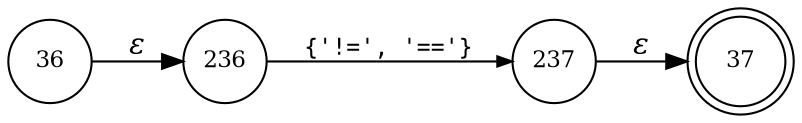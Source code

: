 digraph ATN {
rankdir=LR;
s37[fontsize=11, label="37", shape=doublecircle, fixedsize=true, width=.6];
s36[fontsize=11,label="36", shape=circle, fixedsize=true, width=.55, peripheries=1];
s236[fontsize=11,label="236", shape=circle, fixedsize=true, width=.55, peripheries=1];
s237[fontsize=11,label="237", shape=circle, fixedsize=true, width=.55, peripheries=1];
s36 -> s236 [fontname="Times-Italic", label="&epsilon;"];
s236 -> s237 [fontsize=11, fontname="Courier", arrowsize=.7, label = "{'!=', '=='}", arrowhead = normal];
s237 -> s37 [fontname="Times-Italic", label="&epsilon;"];
}